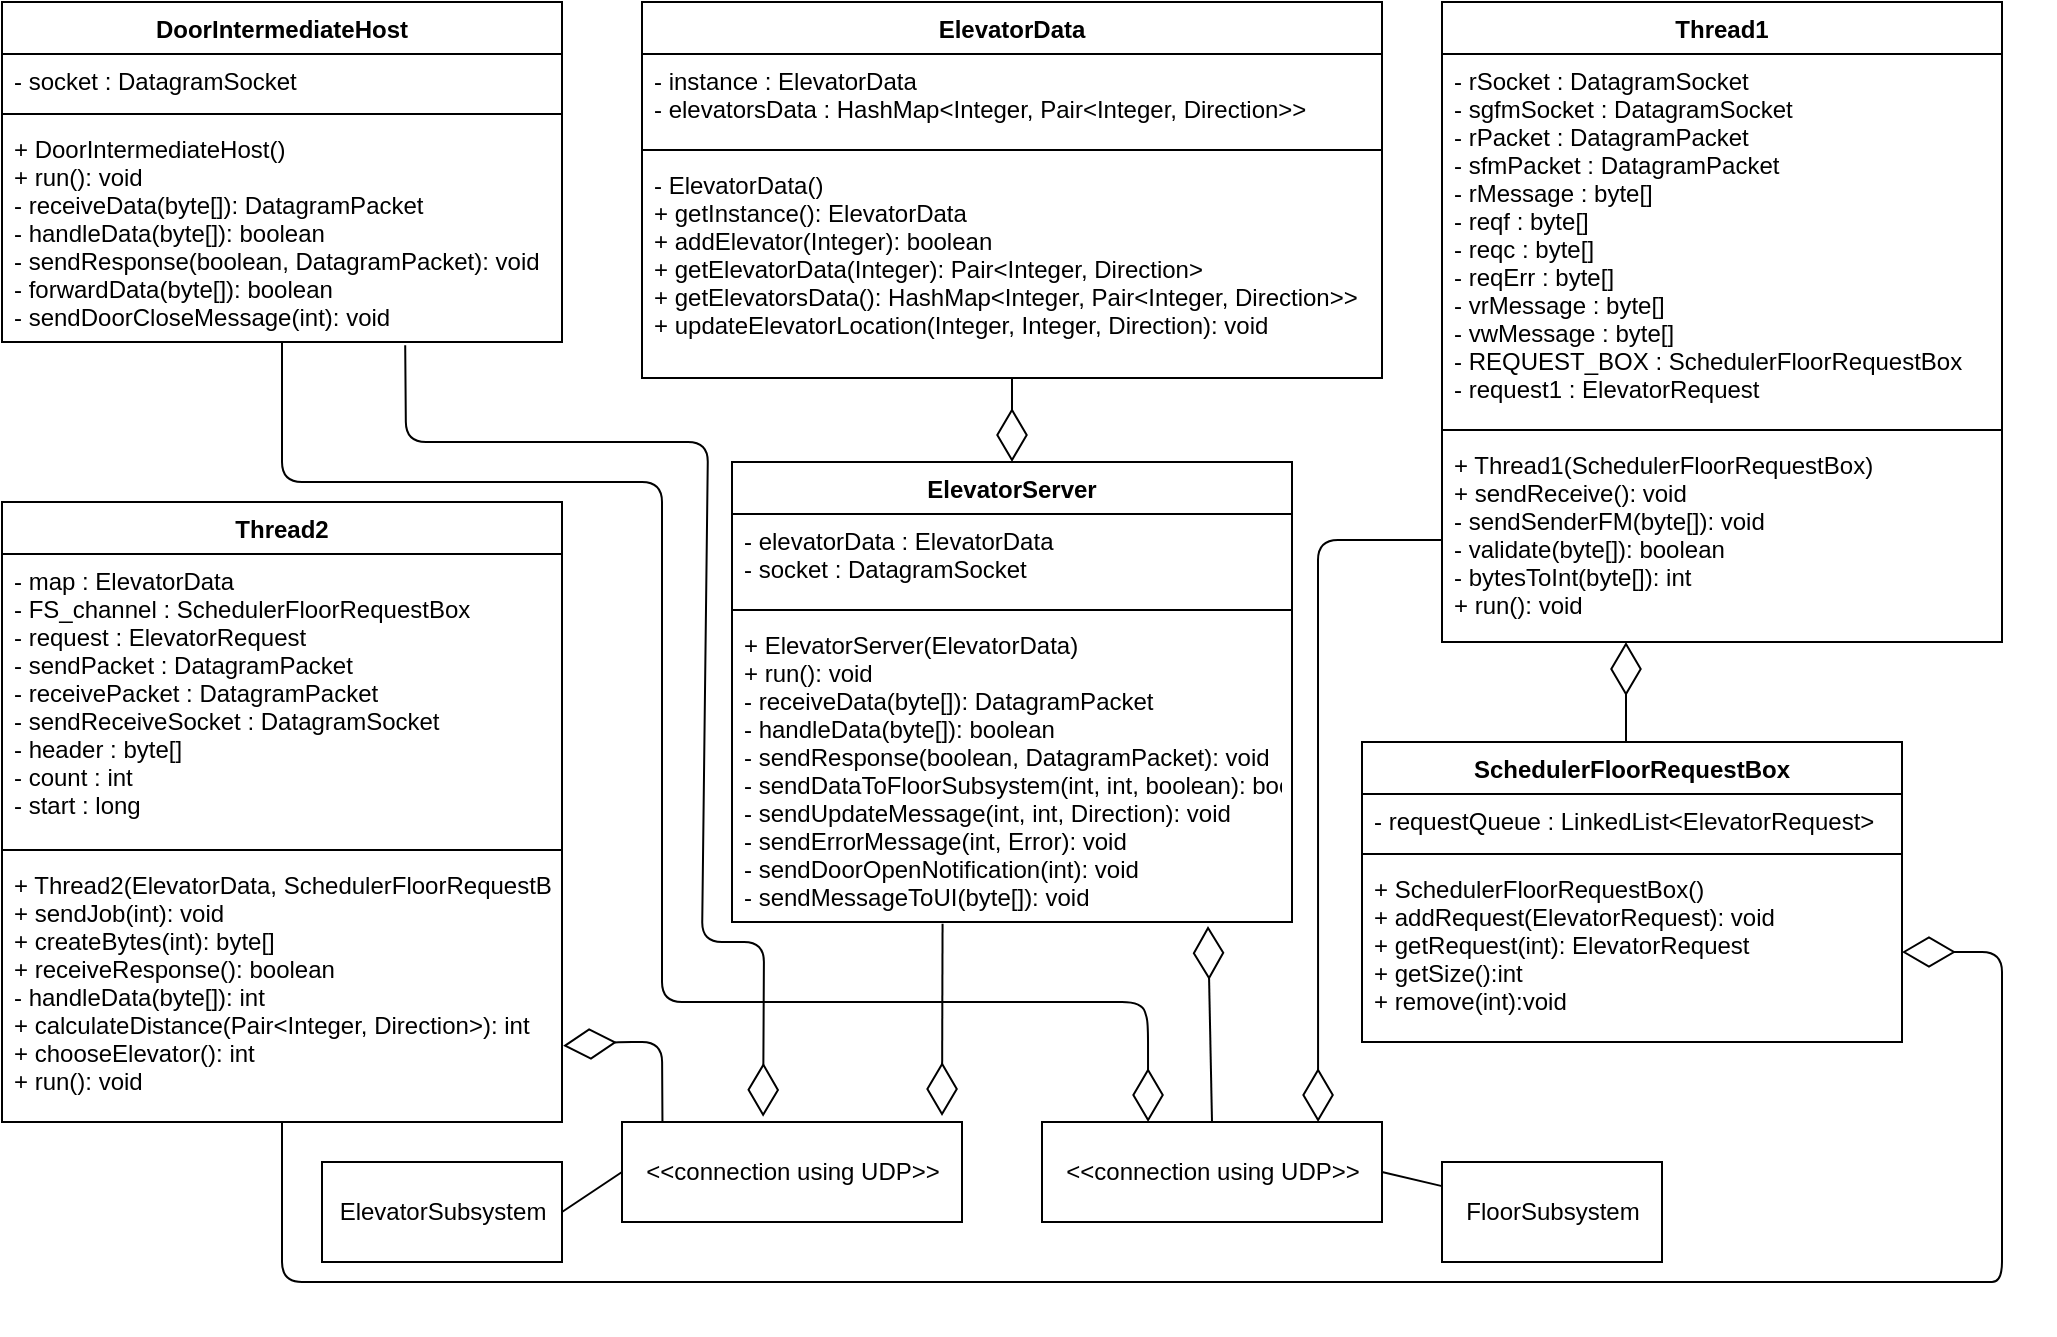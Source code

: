 <mxfile version="14.4.3" type="device"><diagram id="P3so3VSu4JcX9WY4noch" name="Page-1"><mxGraphModel dx="1315" dy="675" grid="1" gridSize="10" guides="1" tooltips="1" connect="1" arrows="1" fold="1" page="1" pageScale="1" pageWidth="1100" pageHeight="850" math="0" shadow="0"><root><mxCell id="0"/><mxCell id="1" parent="0"/><mxCell id="jaUNUVGDcymIiOuTyd00-1" value="DoorIntermediateHost" style="swimlane;fontStyle=1;align=center;verticalAlign=top;childLayout=stackLayout;horizontal=1;startSize=26;horizontalStack=0;resizeParent=1;resizeParentMax=0;resizeLast=0;collapsible=1;marginBottom=0;" parent="1" vertex="1"><mxGeometry x="30" y="40" width="280" height="170" as="geometry"/></mxCell><mxCell id="jaUNUVGDcymIiOuTyd00-2" value="- socket : DatagramSocket" style="text;strokeColor=none;fillColor=none;align=left;verticalAlign=top;spacingLeft=4;spacingRight=4;overflow=hidden;rotatable=0;points=[[0,0.5],[1,0.5]];portConstraint=eastwest;" parent="jaUNUVGDcymIiOuTyd00-1" vertex="1"><mxGeometry y="26" width="280" height="26" as="geometry"/></mxCell><mxCell id="jaUNUVGDcymIiOuTyd00-3" value="" style="line;strokeWidth=1;fillColor=none;align=left;verticalAlign=middle;spacingTop=-1;spacingLeft=3;spacingRight=3;rotatable=0;labelPosition=right;points=[];portConstraint=eastwest;" parent="jaUNUVGDcymIiOuTyd00-1" vertex="1"><mxGeometry y="52" width="280" height="8" as="geometry"/></mxCell><mxCell id="jaUNUVGDcymIiOuTyd00-4" value="+ DoorIntermediateHost()&#10;+ run(): void&#10;- receiveData(byte[]): DatagramPacket&#10;- handleData(byte[]): boolean&#10;- sendResponse(boolean, DatagramPacket): void&#10;- forwardData(byte[]): boolean&#10;- sendDoorCloseMessage(int): void" style="text;strokeColor=none;fillColor=none;align=left;verticalAlign=top;spacingLeft=4;spacingRight=4;overflow=hidden;rotatable=0;points=[[0,0.5],[1,0.5]];portConstraint=eastwest;" parent="jaUNUVGDcymIiOuTyd00-1" vertex="1"><mxGeometry y="60" width="280" height="110" as="geometry"/></mxCell><mxCell id="jaUNUVGDcymIiOuTyd00-5" value="ElevatorData" style="swimlane;fontStyle=1;align=center;verticalAlign=top;childLayout=stackLayout;horizontal=1;startSize=26;horizontalStack=0;resizeParent=1;resizeParentMax=0;resizeLast=0;collapsible=1;marginBottom=0;" parent="1" vertex="1"><mxGeometry x="350" y="40" width="370" height="188" as="geometry"/></mxCell><mxCell id="jaUNUVGDcymIiOuTyd00-6" value="- instance : ElevatorData&#10;- elevatorsData : HashMap&lt;Integer, Pair&lt;Integer, Direction&gt;&gt;" style="text;strokeColor=none;fillColor=none;align=left;verticalAlign=top;spacingLeft=4;spacingRight=4;overflow=hidden;rotatable=0;points=[[0,0.5],[1,0.5]];portConstraint=eastwest;" parent="jaUNUVGDcymIiOuTyd00-5" vertex="1"><mxGeometry y="26" width="370" height="44" as="geometry"/></mxCell><mxCell id="jaUNUVGDcymIiOuTyd00-7" value="" style="line;strokeWidth=1;fillColor=none;align=left;verticalAlign=middle;spacingTop=-1;spacingLeft=3;spacingRight=3;rotatable=0;labelPosition=right;points=[];portConstraint=eastwest;" parent="jaUNUVGDcymIiOuTyd00-5" vertex="1"><mxGeometry y="70" width="370" height="8" as="geometry"/></mxCell><mxCell id="jaUNUVGDcymIiOuTyd00-8" value="- ElevatorData()&#10;+ getInstance(): ElevatorData&#10;+ addElevator(Integer): boolean&#10;+ getElevatorData(Integer): Pair&lt;Integer, Direction&gt;&#10;+ getElevatorsData(): HashMap&lt;Integer, Pair&lt;Integer, Direction&gt;&gt;&#10;+ updateElevatorLocation(Integer, Integer, Direction): void" style="text;strokeColor=none;fillColor=none;align=left;verticalAlign=top;spacingLeft=4;spacingRight=4;overflow=hidden;rotatable=0;points=[[0,0.5],[1,0.5]];portConstraint=eastwest;" parent="jaUNUVGDcymIiOuTyd00-5" vertex="1"><mxGeometry y="78" width="370" height="110" as="geometry"/></mxCell><mxCell id="jaUNUVGDcymIiOuTyd00-9" value="ElevatorServer" style="swimlane;fontStyle=1;align=center;verticalAlign=top;childLayout=stackLayout;horizontal=1;startSize=26;horizontalStack=0;resizeParent=1;resizeParentMax=0;resizeLast=0;collapsible=1;marginBottom=0;" parent="1" vertex="1"><mxGeometry x="395" y="270" width="280" height="230" as="geometry"/></mxCell><mxCell id="jaUNUVGDcymIiOuTyd00-10" value="- elevatorData : ElevatorData&#10;- socket : DatagramSocket" style="text;strokeColor=none;fillColor=none;align=left;verticalAlign=top;spacingLeft=4;spacingRight=4;overflow=hidden;rotatable=0;points=[[0,0.5],[1,0.5]];portConstraint=eastwest;" parent="jaUNUVGDcymIiOuTyd00-9" vertex="1"><mxGeometry y="26" width="280" height="44" as="geometry"/></mxCell><mxCell id="jaUNUVGDcymIiOuTyd00-11" value="" style="line;strokeWidth=1;fillColor=none;align=left;verticalAlign=middle;spacingTop=-1;spacingLeft=3;spacingRight=3;rotatable=0;labelPosition=right;points=[];portConstraint=eastwest;" parent="jaUNUVGDcymIiOuTyd00-9" vertex="1"><mxGeometry y="70" width="280" height="8" as="geometry"/></mxCell><mxCell id="jaUNUVGDcymIiOuTyd00-12" value="+ ElevatorServer(ElevatorData)&#10;+ run(): void&#10;- receiveData(byte[]): DatagramPacket&#10;- handleData(byte[]): boolean&#10;- sendResponse(boolean, DatagramPacket): void&#10;- sendDataToFloorSubsystem(int, int, boolean): boolean&#10;- sendUpdateMessage(int, int, Direction): void&#10;- sendErrorMessage(int, Error): void&#10;- sendDoorOpenNotification(int): void&#10;- sendMessageToUI(byte[]): void" style="text;strokeColor=none;fillColor=none;align=left;verticalAlign=top;spacingLeft=4;spacingRight=4;overflow=hidden;rotatable=0;points=[[0,0.5],[1,0.5]];portConstraint=eastwest;" parent="jaUNUVGDcymIiOuTyd00-9" vertex="1"><mxGeometry y="78" width="280" height="152" as="geometry"/></mxCell><mxCell id="jaUNUVGDcymIiOuTyd00-13" value="Thread1" style="swimlane;fontStyle=1;align=center;verticalAlign=top;childLayout=stackLayout;horizontal=1;startSize=26;horizontalStack=0;resizeParent=1;resizeParentMax=0;resizeLast=0;collapsible=1;marginBottom=0;" parent="1" vertex="1"><mxGeometry x="750" y="40" width="280" height="320" as="geometry"/></mxCell><mxCell id="jaUNUVGDcymIiOuTyd00-14" value="- rSocket : DatagramSocket&#10;- sgfmSocket : DatagramSocket&#10;- rPacket : DatagramPacket&#10;- sfmPacket : DatagramPacket&#10;- rMessage : byte[]&#10;- reqf : byte[]&#10;- reqc : byte[]&#10;- reqErr : byte[]&#10;- vrMessage : byte[]&#10;- vwMessage : byte[]&#10;- REQUEST_BOX : SchedulerFloorRequestBox&#10;- request1 : ElevatorRequest" style="text;strokeColor=none;fillColor=none;align=left;verticalAlign=top;spacingLeft=4;spacingRight=4;overflow=hidden;rotatable=0;points=[[0,0.5],[1,0.5]];portConstraint=eastwest;" parent="jaUNUVGDcymIiOuTyd00-13" vertex="1"><mxGeometry y="26" width="280" height="184" as="geometry"/></mxCell><mxCell id="jaUNUVGDcymIiOuTyd00-15" value="" style="line;strokeWidth=1;fillColor=none;align=left;verticalAlign=middle;spacingTop=-1;spacingLeft=3;spacingRight=3;rotatable=0;labelPosition=right;points=[];portConstraint=eastwest;" parent="jaUNUVGDcymIiOuTyd00-13" vertex="1"><mxGeometry y="210" width="280" height="8" as="geometry"/></mxCell><mxCell id="jaUNUVGDcymIiOuTyd00-16" value="+ Thread1(SchedulerFloorRequestBox)&#10;+ sendReceive(): void&#10;- sendSenderFM(byte[]): void&#10;- validate(byte[]): boolean&#10;- bytesToInt(byte[]): int&#10;+ run(): void" style="text;strokeColor=none;fillColor=none;align=left;verticalAlign=top;spacingLeft=4;spacingRight=4;overflow=hidden;rotatable=0;points=[[0,0.5],[1,0.5]];portConstraint=eastwest;" parent="jaUNUVGDcymIiOuTyd00-13" vertex="1"><mxGeometry y="218" width="280" height="102" as="geometry"/></mxCell><mxCell id="jaUNUVGDcymIiOuTyd00-17" value="Thread2" style="swimlane;fontStyle=1;align=center;verticalAlign=top;childLayout=stackLayout;horizontal=1;startSize=26;horizontalStack=0;resizeParent=1;resizeParentMax=0;resizeLast=0;collapsible=1;marginBottom=0;" parent="1" vertex="1"><mxGeometry x="30" y="290" width="280" height="310" as="geometry"/></mxCell><mxCell id="jaUNUVGDcymIiOuTyd00-18" value="- map : ElevatorData&#10;- FS_channel : SchedulerFloorRequestBox&#10;- request : ElevatorRequest&#10;- sendPacket : DatagramPacket&#10;- receivePacket : DatagramPacket&#10;- sendReceiveSocket : DatagramSocket&#10;- header : byte[]&#10;- count : int&#10;- start : long" style="text;strokeColor=none;fillColor=none;align=left;verticalAlign=top;spacingLeft=4;spacingRight=4;overflow=hidden;rotatable=0;points=[[0,0.5],[1,0.5]];portConstraint=eastwest;" parent="jaUNUVGDcymIiOuTyd00-17" vertex="1"><mxGeometry y="26" width="280" height="144" as="geometry"/></mxCell><mxCell id="jaUNUVGDcymIiOuTyd00-19" value="" style="line;strokeWidth=1;fillColor=none;align=left;verticalAlign=middle;spacingTop=-1;spacingLeft=3;spacingRight=3;rotatable=0;labelPosition=right;points=[];portConstraint=eastwest;" parent="jaUNUVGDcymIiOuTyd00-17" vertex="1"><mxGeometry y="170" width="280" height="8" as="geometry"/></mxCell><mxCell id="jaUNUVGDcymIiOuTyd00-20" value="+ Thread2(ElevatorData, SchedulerFloorRequestBox)&#10;+ sendJob(int): void&#10;+ createBytes(int): byte[]&#10;+ receiveResponse(): boolean&#10;- handleData(byte[]): int&#10;+ calculateDistance(Pair&lt;Integer, Direction&gt;): int&#10;+ chooseElevator(): int&#10;+ run(): void" style="text;strokeColor=none;fillColor=none;align=left;verticalAlign=top;spacingLeft=4;spacingRight=4;overflow=hidden;rotatable=0;points=[[0,0.5],[1,0.5]];portConstraint=eastwest;" parent="jaUNUVGDcymIiOuTyd00-17" vertex="1"><mxGeometry y="178" width="280" height="132" as="geometry"/></mxCell><mxCell id="8GnoGOPq_B35bNH3nHvZ-1" value="SchedulerFloorRequestBox" style="swimlane;fontStyle=1;align=center;verticalAlign=top;childLayout=stackLayout;horizontal=1;startSize=26;horizontalStack=0;resizeParent=1;resizeParentMax=0;resizeLast=0;collapsible=1;marginBottom=0;" parent="1" vertex="1"><mxGeometry x="710" y="410" width="270" height="150" as="geometry"/></mxCell><mxCell id="8GnoGOPq_B35bNH3nHvZ-2" value="- requestQueue : LinkedList&lt;ElevatorRequest&gt;" style="text;strokeColor=none;fillColor=none;align=left;verticalAlign=top;spacingLeft=4;spacingRight=4;overflow=hidden;rotatable=0;points=[[0,0.5],[1,0.5]];portConstraint=eastwest;" parent="8GnoGOPq_B35bNH3nHvZ-1" vertex="1"><mxGeometry y="26" width="270" height="26" as="geometry"/></mxCell><mxCell id="8GnoGOPq_B35bNH3nHvZ-3" value="" style="line;strokeWidth=1;fillColor=none;align=left;verticalAlign=middle;spacingTop=-1;spacingLeft=3;spacingRight=3;rotatable=0;labelPosition=right;points=[];portConstraint=eastwest;" parent="8GnoGOPq_B35bNH3nHvZ-1" vertex="1"><mxGeometry y="52" width="270" height="8" as="geometry"/></mxCell><mxCell id="8GnoGOPq_B35bNH3nHvZ-4" value="+ SchedulerFloorRequestBox()&#10;+ addRequest(ElevatorRequest): void&#10;+ getRequest(int): ElevatorRequest&#10;+ getSize():int&#10;+ remove(int):void" style="text;strokeColor=none;fillColor=none;align=left;verticalAlign=top;spacingLeft=4;spacingRight=4;overflow=hidden;rotatable=0;points=[[0,0.5],[1,0.5]];portConstraint=eastwest;" parent="8GnoGOPq_B35bNH3nHvZ-1" vertex="1"><mxGeometry y="60" width="270" height="90" as="geometry"/></mxCell><mxCell id="CCQSZIXa0i-d4pBpTuVv-1" value="" style="endArrow=diamondThin;endFill=0;endSize=24;html=1;entryX=0.5;entryY=0;entryDx=0;entryDy=0;" parent="1" source="jaUNUVGDcymIiOuTyd00-8" target="jaUNUVGDcymIiOuTyd00-9" edge="1"><mxGeometry width="160" relative="1" as="geometry"><mxPoint x="450" y="590" as="sourcePoint"/><mxPoint x="550" y="550" as="targetPoint"/></mxGeometry></mxCell><mxCell id="CCQSZIXa0i-d4pBpTuVv-2" value="&amp;lt;&amp;lt;connection using UDP&amp;gt;&amp;gt;" style="html=1;" parent="1" vertex="1"><mxGeometry x="340" y="600" width="170" height="50" as="geometry"/></mxCell><mxCell id="CCQSZIXa0i-d4pBpTuVv-3" value="" style="endArrow=diamondThin;endFill=0;endSize=24;html=1;exitX=0.376;exitY=1.006;exitDx=0;exitDy=0;exitPerimeter=0;" parent="1" source="jaUNUVGDcymIiOuTyd00-12" edge="1"><mxGeometry width="160" relative="1" as="geometry"><mxPoint x="752.43" y="610" as="sourcePoint"/><mxPoint x="500" y="597" as="targetPoint"/></mxGeometry></mxCell><mxCell id="CCQSZIXa0i-d4pBpTuVv-4" value="ElevatorSubsystem" style="html=1;" parent="1" vertex="1"><mxGeometry x="190" y="620" width="120" height="50" as="geometry"/></mxCell><mxCell id="CCQSZIXa0i-d4pBpTuVv-5" value="FloorSubsystem" style="html=1;" parent="1" vertex="1"><mxGeometry x="750" y="620" width="110" height="50" as="geometry"/></mxCell><mxCell id="CCQSZIXa0i-d4pBpTuVv-9" value="&amp;lt;&amp;lt;connection using UDP&amp;gt;&amp;gt;" style="html=1;" parent="1" vertex="1"><mxGeometry x="550" y="600" width="170" height="50" as="geometry"/></mxCell><mxCell id="CCQSZIXa0i-d4pBpTuVv-10" value="" style="endArrow=diamondThin;endFill=0;endSize=24;html=1;exitX=0.5;exitY=0;exitDx=0;exitDy=0;" parent="1" source="CCQSZIXa0i-d4pBpTuVv-9" edge="1"><mxGeometry width="160" relative="1" as="geometry"><mxPoint x="520.12" y="520" as="sourcePoint"/><mxPoint x="633" y="502" as="targetPoint"/></mxGeometry></mxCell><mxCell id="CCQSZIXa0i-d4pBpTuVv-13" value="" style="endArrow=diamondThin;endFill=0;endSize=24;html=1;exitX=0;exitY=0.5;exitDx=0;exitDy=0;entryX=0.812;entryY=0;entryDx=0;entryDy=0;entryPerimeter=0;" parent="1" source="jaUNUVGDcymIiOuTyd00-16" target="CCQSZIXa0i-d4pBpTuVv-9" edge="1"><mxGeometry width="160" relative="1" as="geometry"><mxPoint x="655" y="590" as="sourcePoint"/><mxPoint x="850" y="710" as="targetPoint"/><Array as="points"><mxPoint x="688" y="309"/></Array></mxGeometry></mxCell><mxCell id="CCQSZIXa0i-d4pBpTuVv-14" value="" style="endArrow=diamondThin;endFill=0;endSize=24;html=1;" parent="1" edge="1"><mxGeometry width="160" relative="1" as="geometry"><mxPoint x="842" y="410" as="sourcePoint"/><mxPoint x="842" y="360" as="targetPoint"/></mxGeometry></mxCell><mxCell id="CCQSZIXa0i-d4pBpTuVv-15" value="" style="endArrow=diamondThin;endFill=0;endSize=24;html=1;entryX=1;entryY=0.5;entryDx=0;entryDy=0;" parent="1" source="jaUNUVGDcymIiOuTyd00-20" target="8GnoGOPq_B35bNH3nHvZ-4" edge="1"><mxGeometry width="160" relative="1" as="geometry"><mxPoint x="283" y="602" as="sourcePoint"/><mxPoint x="707.5" y="600" as="targetPoint"/><Array as="points"><mxPoint x="170" y="680"/><mxPoint x="1010" y="680"/><mxPoint x="1030" y="680"/><mxPoint x="1030" y="515"/></Array></mxGeometry></mxCell><mxCell id="CCQSZIXa0i-d4pBpTuVv-16" value="" style="endArrow=diamondThin;endFill=0;endSize=24;html=1;entryX=1.002;entryY=0.711;entryDx=0;entryDy=0;entryPerimeter=0;exitX=0.119;exitY=0.01;exitDx=0;exitDy=0;exitPerimeter=0;" parent="1" source="CCQSZIXa0i-d4pBpTuVv-2" target="jaUNUVGDcymIiOuTyd00-20" edge="1"><mxGeometry width="160" relative="1" as="geometry"><mxPoint x="370" y="590" as="sourcePoint"/><mxPoint x="465" y="580" as="targetPoint"/><Array as="points"><mxPoint x="360" y="560"/><mxPoint x="340" y="560"/></Array></mxGeometry></mxCell><mxCell id="CCQSZIXa0i-d4pBpTuVv-18" value="" style="endArrow=none;html=1;exitX=1;exitY=0.5;exitDx=0;exitDy=0;entryX=0;entryY=0.5;entryDx=0;entryDy=0;" parent="1" source="CCQSZIXa0i-d4pBpTuVv-4" target="CCQSZIXa0i-d4pBpTuVv-2" edge="1"><mxGeometry width="50" height="50" relative="1" as="geometry"><mxPoint x="570" y="510" as="sourcePoint"/><mxPoint x="620" y="460" as="targetPoint"/></mxGeometry></mxCell><mxCell id="CCQSZIXa0i-d4pBpTuVv-19" value="" style="endArrow=none;html=1;entryX=1;entryY=0.5;entryDx=0;entryDy=0;" parent="1" source="CCQSZIXa0i-d4pBpTuVv-5" target="CCQSZIXa0i-d4pBpTuVv-9" edge="1"><mxGeometry width="50" height="50" relative="1" as="geometry"><mxPoint x="410" y="700" as="sourcePoint"/><mxPoint x="422.5" y="630" as="targetPoint"/></mxGeometry></mxCell><mxCell id="CCQSZIXa0i-d4pBpTuVv-20" value="" style="endArrow=diamondThin;endFill=0;endSize=24;html=1;entryX=0.312;entryY=0;entryDx=0;entryDy=0;entryPerimeter=0;" parent="1" source="jaUNUVGDcymIiOuTyd00-4" target="CCQSZIXa0i-d4pBpTuVv-9" edge="1"><mxGeometry width="160" relative="1" as="geometry"><mxPoint x="557.56" y="640" as="sourcePoint"/><mxPoint x="603" y="580" as="targetPoint"/><Array as="points"><mxPoint x="170" y="280"/><mxPoint x="360" y="280"/><mxPoint x="360" y="540"/><mxPoint x="600" y="540"/><mxPoint x="603" y="550"/></Array></mxGeometry></mxCell><mxCell id="CCQSZIXa0i-d4pBpTuVv-21" value="" style="endArrow=diamondThin;endFill=0;endSize=24;html=1;entryX=0.415;entryY=-0.052;entryDx=0;entryDy=0;exitX=0.72;exitY=1.015;exitDx=0;exitDy=0;exitPerimeter=0;entryPerimeter=0;" parent="1" source="jaUNUVGDcymIiOuTyd00-4" target="CCQSZIXa0i-d4pBpTuVv-2" edge="1"><mxGeometry width="160" relative="1" as="geometry"><mxPoint x="180" y="220" as="sourcePoint"/><mxPoint x="613" y="590" as="targetPoint"/><Array as="points"><mxPoint x="232" y="260"/><mxPoint x="383" y="260"/><mxPoint x="380" y="510"/><mxPoint x="411" y="510"/></Array></mxGeometry></mxCell></root></mxGraphModel></diagram></mxfile>